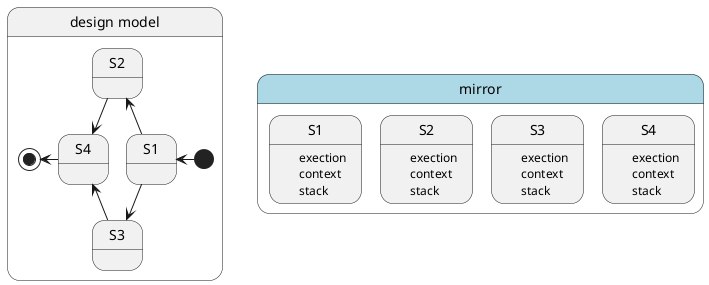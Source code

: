 @startuml

state "design model" as designedmodel {
    state S1
    state S2
    state S3
    state S4


    [*] -left-> S1
    S1 -up-> S2
    S1 -down-> S3
    S2 -down-> S4
    S3 -up-> S4
    S4 -left-> [*]
}

state mirror#lightblue{

    state "S1" as MS1 : \texection\n\tcontext\n\tstack
    state "S2" as MS2 : \texection\n\tcontext\n\tstack
    state "S3" as MS3 : \texection\n\tcontext\n\tstack
    state "S4" as MS4 : \texection\n\tcontext\n\tstack

}

@enduml
